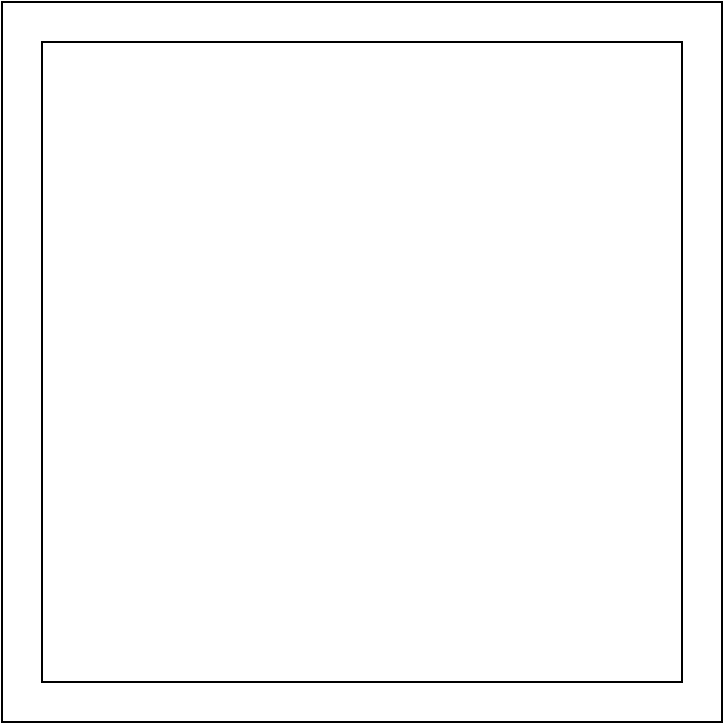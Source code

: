<mxfile version="14.6.13" type="github">
  <diagram id="xhWEncYnTAK7upbZhdO4" name="Page-1">
    <mxGraphModel dx="419" dy="418" grid="1" gridSize="10" guides="1" tooltips="1" connect="1" arrows="1" fold="1" page="1" pageScale="1" pageWidth="850" pageHeight="1100" math="0" shadow="0">
      <root>
        <mxCell id="0" />
        <mxCell id="1" parent="0" />
        <mxCell id="GI7_dzhm72Ke3vOXMHdG-1" value="" style="whiteSpace=wrap;html=1;aspect=fixed;" vertex="1" parent="1">
          <mxGeometry x="220" y="130" width="360" height="360" as="geometry" />
        </mxCell>
        <mxCell id="GI7_dzhm72Ke3vOXMHdG-2" value="" style="whiteSpace=wrap;html=1;aspect=fixed;" vertex="1" parent="1">
          <mxGeometry x="240" y="150" width="320" height="320" as="geometry" />
        </mxCell>
      </root>
    </mxGraphModel>
  </diagram>
</mxfile>
